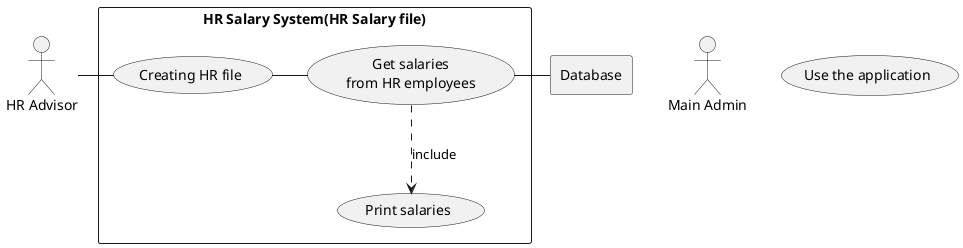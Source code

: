 @startuml
:Main Admin: as Admin
(Use the application) as (Use)

actor HR as "HR Advisor"

rectangle Database

rectangle "HR Salary System(HR Salary file)" {


    usecase UC5 as "Creating HR file"

    usecase UC4 as "Get salaries
    from HR employees"

    usecase UCa as "Print salaries"

    HR - UC5
    UC4 ..> UCa : include
    UC4 - Database
    UC5 - UC4
@enduml